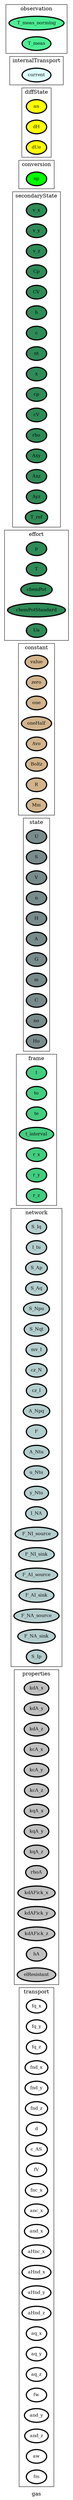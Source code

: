 digraph gas {
label=gas;
rankdir=LR;
subgraph cluster_gas___transport {
label=transport;
rankdir=LR;
V_151 [fillcolor=white, fontsize=12, label=fq_x, penwidth=3, style=filled];
V_152 [fillcolor=white, fontsize=12, label=fq_y, penwidth=3, style=filled];
V_153 [fillcolor=white, fontsize=12, label=fq_z, penwidth=3, style=filled];
V_154 [fillcolor=white, fontsize=12, label=fnd_x, penwidth=3, style=filled];
V_155 [fillcolor=white, fontsize=12, label=fnd_y, penwidth=3, style=filled];
V_156 [fillcolor=white, fontsize=12, label=fnd_z, penwidth=3, style=filled];
V_157 [fillcolor=white, fontsize=12, label=d, penwidth=3, style=filled];
V_158 [fillcolor=white, fontsize=12, label=c_AS, penwidth=3, style=filled];
V_159 [fillcolor=white, fontsize=12, label=fV, penwidth=3, style=filled];
V_160 [fillcolor=white, fontsize=12, label=fnc_x, penwidth=3, style=filled];
V_194 [fillcolor=white, fontsize=12, label=anc_x, penwidth=3, style=filled];
V_195 [fillcolor=white, fontsize=12, label=and_x, penwidth=3, style=filled];
V_204 [fillcolor=white, fontsize=12, label=aHnc_x, penwidth=3, style=filled];
V_205 [fillcolor=white, fontsize=12, label=aHnd_x, penwidth=3, style=filled];
V_206 [fillcolor=white, fontsize=12, label=aHnd_y, penwidth=3, style=filled];
V_207 [fillcolor=white, fontsize=12, label=aHnd_z, penwidth=3, style=filled];
V_208 [fillcolor=white, fontsize=12, label=aq_x, penwidth=3, style=filled];
V_209 [fillcolor=white, fontsize=12, label=aq_y, penwidth=3, style=filled];
V_210 [fillcolor=white, fontsize=12, label=aq_z, penwidth=3, style=filled];
V_211 [fillcolor=white, fontsize=12, label=fw, penwidth=3, style=filled];
V_212 [fillcolor=white, fontsize=12, label=and_y, penwidth=3, style=filled];
V_213 [fillcolor=white, fontsize=12, label=and_z, penwidth=3, style=filled];
V_214 [fillcolor=white, fontsize=12, label=aw, penwidth=3, style=filled];
V_234 [fillcolor=white, fontsize=12, label=fm, penwidth=3, style=filled];
}

subgraph cluster_gas___geometry {
label=geometry;
rankdir=LR;
}

subgraph cluster_gas___properties {
label=properties;
rankdir=LR;
V_180 [fillcolor=grey, fontsize=12, label=kdA_x, penwidth=3, style=filled];
V_181 [fillcolor=grey, fontsize=12, label=kdA_y, penwidth=3, style=filled];
V_182 [fillcolor=grey, fontsize=12, label=kdA_z, penwidth=3, style=filled];
V_183 [fillcolor=grey, fontsize=12, label=kcA_x, penwidth=3, style=filled];
V_184 [fillcolor=grey, fontsize=12, label=kcA_y, penwidth=3, style=filled];
V_185 [fillcolor=grey, fontsize=12, label=kcA_z, penwidth=3, style=filled];
V_186 [fillcolor=grey, fontsize=12, label=kqA_x, penwidth=3, style=filled];
V_187 [fillcolor=grey, fontsize=12, label=kqA_y, penwidth=3, style=filled];
V_188 [fillcolor=grey, fontsize=12, label=kqA_z, penwidth=3, style=filled];
V_189 [fillcolor=grey, fontsize=12, label=rhoA, penwidth=3, style=filled];
V_190 [fillcolor=grey, fontsize=12, label=kdAFick_x, penwidth=3, style=filled];
V_191 [fillcolor=grey, fontsize=12, label=kdAFick_y, penwidth=3, style=filled];
V_192 [fillcolor=grey, fontsize=12, label=kdAFick_z, penwidth=3, style=filled];
V_193 [fillcolor=grey, fontsize=12, label=hA, penwidth=3, style=filled];
V_219 [fillcolor=grey, fontsize=12, label=elResistant, penwidth=3, style=filled];
}

subgraph cluster_gas___network {
label=network;
rankdir=LR;
V_10 [fillcolor=lightcyan3, fontsize=12, label=S_Iq, penwidth=3, style=filled];
V_11 [fillcolor=lightcyan3, fontsize=12, label=I_tu, penwidth=3, style=filled];
V_12 [fillcolor=lightcyan3, fontsize=12, label=S_Ap, penwidth=3, style=filled];
V_13 [fillcolor=lightcyan3, fontsize=12, label=S_Aq, penwidth=3, style=filled];
V_14 [fillcolor=lightcyan3, fontsize=12, label=S_Npu, penwidth=3, style=filled];
V_15 [fillcolor=lightcyan3, fontsize=12, label=S_Nqt, penwidth=3, style=filled];
V_16 [fillcolor=lightcyan3, fontsize=12, label=mv_I, penwidth=3, style=filled];
V_17 [fillcolor=lightcyan3, fontsize=12, label=cz_N, penwidth=3, style=filled];
V_18 [fillcolor=lightcyan3, fontsize=12, label=cz_I, penwidth=3, style=filled];
V_19 [fillcolor=lightcyan3, fontsize=12, label=A_Npq, penwidth=3, style=filled];
V_2 [fillcolor=lightcyan3, fontsize=12, label=F, penwidth=3, style=filled];
V_20 [fillcolor=lightcyan3, fontsize=12, label=A_Ntu, penwidth=3, style=filled];
V_21 [fillcolor=lightcyan3, fontsize=12, label=u_Ntu, penwidth=3, style=filled];
V_22 [fillcolor=lightcyan3, fontsize=12, label=y_Ntu, penwidth=3, style=filled];
V_27 [fillcolor=lightcyan3, fontsize=12, label=I_NA, penwidth=3, style=filled];
V_3 [fillcolor=lightcyan3, fontsize=12, label=F_NI_source, penwidth=3, style=filled];
V_4 [fillcolor=lightcyan3, fontsize=12, label=F_NI_sink, penwidth=3, style=filled];
V_5 [fillcolor=lightcyan3, fontsize=12, label=F_AI_source, penwidth=3, style=filled];
V_6 [fillcolor=lightcyan3, fontsize=12, label=F_AI_sink, penwidth=3, style=filled];
V_7 [fillcolor=lightcyan3, fontsize=12, label=F_NA_source, penwidth=3, style=filled];
V_8 [fillcolor=lightcyan3, fontsize=12, label=F_NA_sink, penwidth=3, style=filled];
V_9 [fillcolor=lightcyan3, fontsize=12, label=S_Ip, penwidth=3, style=filled];
}

subgraph cluster_gas___differenceOperator {
label=differenceOperator;
rankdir=LR;
}

subgraph cluster_gas___frame {
label=frame;
rankdir=LR;
V_1 [fillcolor=seagreen3, fontsize=12, label=t, penwidth=3, style=filled];
V_105 [fillcolor=seagreen3, fontsize=12, label=to, penwidth=3, style=filled];
V_106 [fillcolor=seagreen3, fontsize=12, label=te, penwidth=3, style=filled];
V_107 [fillcolor=seagreen3, fontsize=12, label=t_interval, penwidth=3, style=filled];
V_23 [fillcolor=seagreen3, fontsize=12, label=r_x, penwidth=3, style=filled];
V_24 [fillcolor=seagreen3, fontsize=12, label=r_y, penwidth=3, style=filled];
V_25 [fillcolor=seagreen3, fontsize=12, label=r_z, penwidth=3, style=filled];
}

subgraph cluster_gas___state {
label=state;
rankdir=LR;
V_108 [fillcolor=lightcyan4, fontsize=12, label=U, penwidth=3, style=filled];
V_109 [fillcolor=lightcyan4, fontsize=12, label=S, penwidth=3, style=filled];
V_110 [fillcolor=lightcyan4, fontsize=12, label=V, penwidth=3, style=filled];
V_111 [fillcolor=lightcyan4, fontsize=12, label=n, penwidth=3, style=filled];
V_115 [fillcolor=lightcyan4, fontsize=12, label=H, penwidth=3, style=filled];
V_116 [fillcolor=lightcyan4, fontsize=12, label=A, penwidth=3, style=filled];
V_117 [fillcolor=lightcyan4, fontsize=12, label=G, penwidth=3, style=filled];
V_137 [fillcolor=lightcyan4, fontsize=12, label=m, penwidth=3, style=filled];
V_144 [fillcolor=lightcyan4, fontsize=12, label=C, penwidth=3, style=filled];
V_203 [fillcolor=lightcyan4, fontsize=12, label=no, penwidth=3, style=filled];
V_216 [fillcolor=lightcyan4, fontsize=12, label=Ho, penwidth=3, style=filled];
}

subgraph cluster_gas___constant {
label=constant;
rankdir=LR;
V_101 [fillcolor=tan, fontsize=12, label=value, penwidth=3, style=filled];
V_102 [fillcolor=tan, fontsize=12, label=zero, penwidth=3, style=filled];
V_103 [fillcolor=tan, fontsize=12, label=one, penwidth=3, style=filled];
V_104 [fillcolor=tan, fontsize=12, label=oneHalf, penwidth=3, style=filled];
V_121 [fillcolor=tan, fontsize=12, label=Avo, penwidth=3, style=filled];
V_122 [fillcolor=tan, fontsize=12, label=Boltz, penwidth=3, style=filled];
V_123 [fillcolor=tan, fontsize=12, label=R, penwidth=3, style=filled];
V_132 [fillcolor=tan, fontsize=12, label=Mm, penwidth=3, style=filled];
}

subgraph cluster_gas___effort {
label=effort;
rankdir=LR;
V_112 [fillcolor=seagreen, fontsize=12, label=p, penwidth=3, style=filled];
V_113 [fillcolor=seagreen, fontsize=12, label=T, penwidth=3, style=filled];
V_114 [fillcolor=seagreen, fontsize=12, label=chemPot, penwidth=3, style=filled];
V_161 [fillcolor=seagreen, fontsize=12, label=chemPotStandard, penwidth=3, style=filled];
V_217 [fillcolor=seagreen, fontsize=12, label=Ue, penwidth=3, style=filled];
}

subgraph cluster_gas___secondaryState {
label=secondaryState;
rankdir=LR;
V_118 [fillcolor=seagreen4, fontsize=12, label=v_x, penwidth=3, style=filled];
V_119 [fillcolor=seagreen4, fontsize=12, label=v_y, penwidth=3, style=filled];
V_120 [fillcolor=seagreen4, fontsize=12, label=v_z, penwidth=3, style=filled];
V_124 [fillcolor=seagreen4, fontsize=12, label=Cp, penwidth=3, style=filled];
V_125 [fillcolor=seagreen4, fontsize=12, label=CV, penwidth=3, style=filled];
V_136 [fillcolor=seagreen4, fontsize=12, label=h, penwidth=3, style=filled];
V_138 [fillcolor=seagreen4, fontsize=12, label=c, penwidth=3, style=filled];
V_139 [fillcolor=seagreen4, fontsize=12, label=nt, penwidth=3, style=filled];
V_140 [fillcolor=seagreen4, fontsize=12, label=x, penwidth=3, style=filled];
V_141 [fillcolor=seagreen4, fontsize=12, label=cp, penwidth=3, style=filled];
V_142 [fillcolor=seagreen4, fontsize=12, label=cV, penwidth=3, style=filled];
V_143 [fillcolor=seagreen4, fontsize=12, label=rho, penwidth=3, style=filled];
V_148 [fillcolor=seagreen4, fontsize=12, label=Axy, penwidth=3, style=filled];
V_149 [fillcolor=seagreen4, fontsize=12, label=Axz, penwidth=3, style=filled];
V_150 [fillcolor=seagreen4, fontsize=12, label=Ayz, penwidth=3, style=filled];
V_222 [fillcolor=seagreen4, fontsize=12, label=T_ref, penwidth=3, style=filled];
}

subgraph cluster_gas___conversion {
label=conversion;
rankdir=LR;
V_202 [fillcolor=green, fontsize=12, label=np, penwidth=3, style=filled];
}

subgraph cluster_gas___diffState {
label=diffState;
rankdir=LR;
V_196 [fillcolor=yellow, fontsize=12, label=an, penwidth=3, style=filled];
V_215 [fillcolor=yellow, fontsize=12, label=dH, penwidth=3, style=filled];
V_220 [fillcolor=yellow, fontsize=12, label=dUe, penwidth=3, style=filled];
}

subgraph cluster_gas___internalTransport {
label=internalTransport;
rankdir=LR;
V_218 [fillcolor=lightcyan1, fontsize=12, label=current, penwidth=3, style=filled];
}

subgraph cluster_gas___controlInput {
label=controlInput;
rankdir=LR;
}

subgraph cluster_gas___observation {
label=observation;
rankdir=LR;
V_223 [fillcolor=seagreen2, fontsize=12, label=T_meas_norming, penwidth=3, style=filled];
V_224 [fillcolor=seagreen2, fontsize=12, label=T_meas, penwidth=3, style=filled];
}

}
